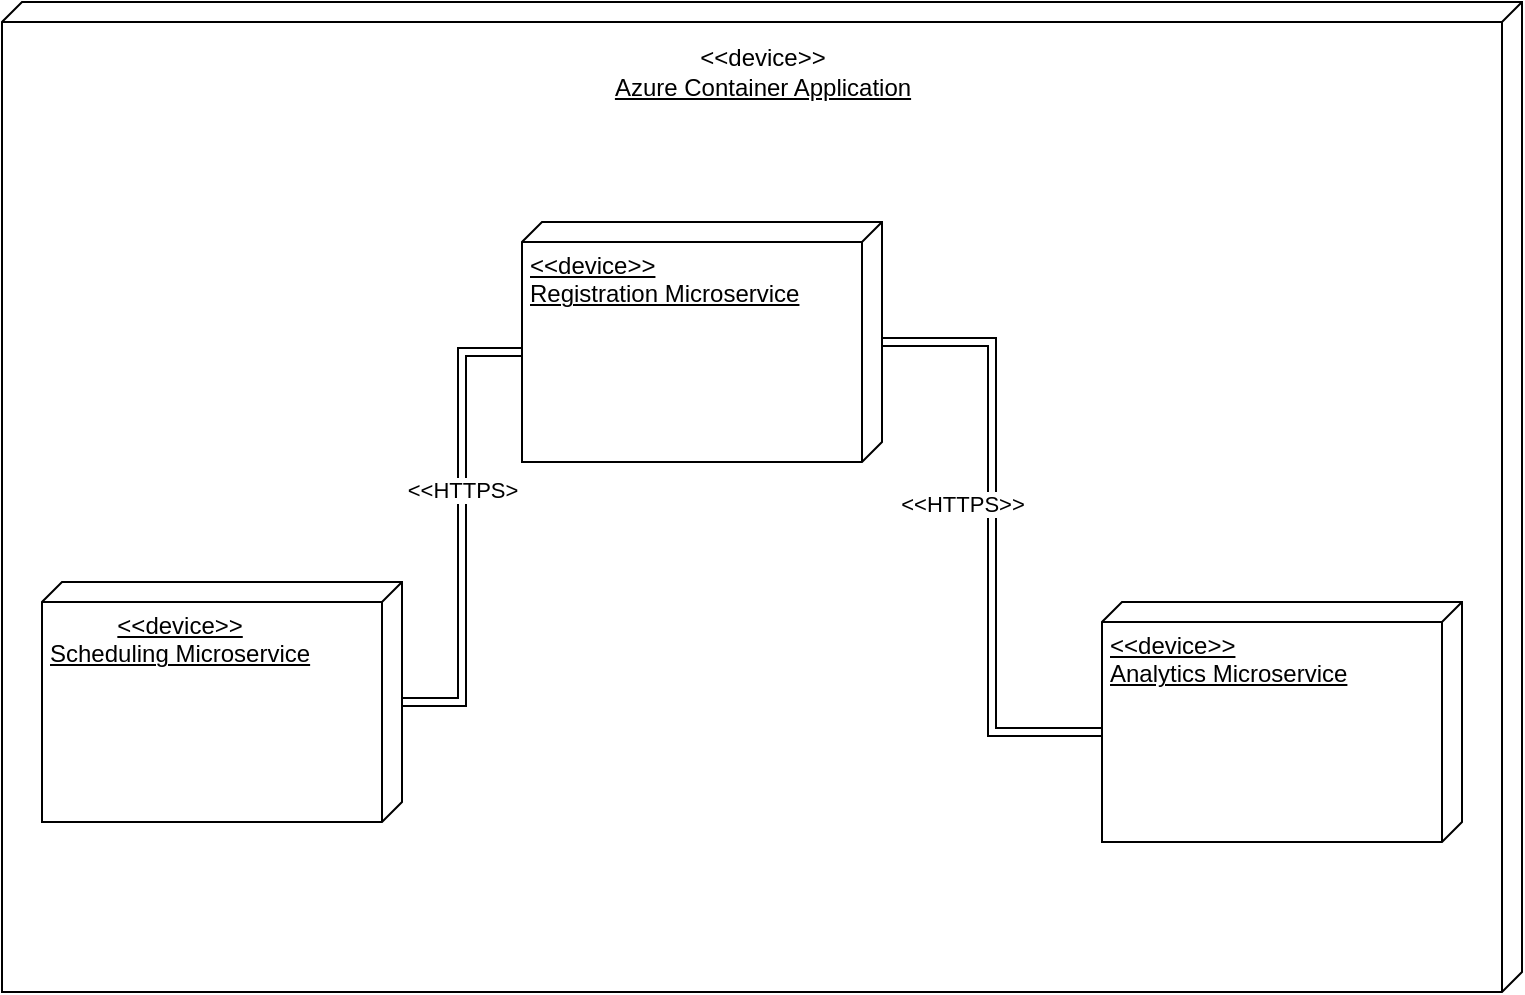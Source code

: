 <mxfile version="22.0.4" type="github">
  <diagram name="Page-1" id="_NqfBwlQ9Yb1ZlnomQ05">
    <mxGraphModel dx="994" dy="674" grid="1" gridSize="10" guides="1" tooltips="1" connect="1" arrows="1" fold="1" page="1" pageScale="1" pageWidth="827" pageHeight="1169" math="0" shadow="0">
      <root>
        <mxCell id="0" />
        <mxCell id="1" parent="0" />
        <mxCell id="_tAlikrw9c_dk1lk49dS-2" value="" style="verticalAlign=top;align=left;spacingTop=8;spacingLeft=2;spacingRight=12;shape=cube;size=10;direction=south;fontStyle=4;html=1;whiteSpace=wrap;" parent="1" vertex="1">
          <mxGeometry x="30" y="20" width="760" height="495" as="geometry" />
        </mxCell>
        <mxCell id="_tAlikrw9c_dk1lk49dS-3" value="&lt;div style=&quot;text-align: center;&quot;&gt;&lt;span style=&quot;background-color: initial;&quot;&gt;&amp;lt;&amp;lt;device&amp;gt;&amp;gt;&lt;/span&gt;&lt;/div&gt;&lt;div style=&quot;text-align: center;&quot;&gt;&lt;span style=&quot;background-color: initial;&quot;&gt;Scheduling Microservice&lt;/span&gt;&lt;/div&gt;" style="verticalAlign=top;align=left;spacingTop=8;spacingLeft=2;spacingRight=12;shape=cube;size=10;direction=south;fontStyle=4;html=1;whiteSpace=wrap;" parent="1" vertex="1">
          <mxGeometry x="50" y="310" width="180" height="120" as="geometry" />
        </mxCell>
        <mxCell id="_tAlikrw9c_dk1lk49dS-4" value="&amp;lt;&amp;lt;device&amp;gt;&amp;gt;&lt;br&gt;Registration Microservice" style="verticalAlign=top;align=left;spacingTop=8;spacingLeft=2;spacingRight=12;shape=cube;size=10;direction=south;fontStyle=4;html=1;whiteSpace=wrap;" parent="1" vertex="1">
          <mxGeometry x="290" y="130" width="180" height="120" as="geometry" />
        </mxCell>
        <mxCell id="_tAlikrw9c_dk1lk49dS-5" value="&amp;lt;&amp;lt;device&amp;gt;&amp;gt;&lt;br&gt;Analytics Microservice" style="verticalAlign=top;align=left;spacingTop=8;spacingLeft=2;spacingRight=12;shape=cube;size=10;direction=south;fontStyle=4;html=1;whiteSpace=wrap;" parent="1" vertex="1">
          <mxGeometry x="580" y="320" width="180" height="120" as="geometry" />
        </mxCell>
        <mxCell id="Avhfhtqk2JE3OwIKp2vW-1" value="&amp;lt;&amp;lt;device&amp;gt;&amp;gt;&lt;br style=&quot;border-color: var(--border-color); text-align: left;&quot;&gt;&lt;span style=&quot;text-align: left; text-decoration-line: underline;&quot;&gt;Azure Container Application&lt;/span&gt;" style="text;html=1;strokeColor=none;fillColor=none;align=center;verticalAlign=middle;whiteSpace=wrap;rounded=0;" vertex="1" parent="1">
          <mxGeometry x="322.5" y="40" width="175" height="30" as="geometry" />
        </mxCell>
        <mxCell id="Avhfhtqk2JE3OwIKp2vW-3" style="edgeStyle=orthogonalEdgeStyle;rounded=0;orthogonalLoop=1;jettySize=auto;html=1;entryX=0;entryY=0;entryDx=65;entryDy=180;entryPerimeter=0;shape=link;" edge="1" parent="1" source="_tAlikrw9c_dk1lk49dS-3" target="_tAlikrw9c_dk1lk49dS-4">
          <mxGeometry relative="1" as="geometry" />
        </mxCell>
        <mxCell id="Avhfhtqk2JE3OwIKp2vW-6" value="&amp;lt;&amp;lt;HTTPS&amp;gt;" style="edgeLabel;html=1;align=center;verticalAlign=middle;resizable=0;points=[];" vertex="1" connectable="0" parent="Avhfhtqk2JE3OwIKp2vW-3">
          <mxGeometry x="-0.305" relative="1" as="geometry">
            <mxPoint y="-55" as="offset" />
          </mxGeometry>
        </mxCell>
        <mxCell id="Avhfhtqk2JE3OwIKp2vW-4" style="edgeStyle=orthogonalEdgeStyle;rounded=0;orthogonalLoop=1;jettySize=auto;html=1;entryX=0;entryY=0;entryDx=65;entryDy=180;entryPerimeter=0;shape=link;" edge="1" parent="1" source="_tAlikrw9c_dk1lk49dS-4" target="_tAlikrw9c_dk1lk49dS-5">
          <mxGeometry relative="1" as="geometry" />
        </mxCell>
        <mxCell id="Avhfhtqk2JE3OwIKp2vW-7" value="&amp;lt;&amp;lt;HTTPS&amp;gt;&amp;gt;" style="edgeLabel;html=1;align=center;verticalAlign=middle;resizable=0;points=[];" vertex="1" connectable="0" parent="Avhfhtqk2JE3OwIKp2vW-4">
          <mxGeometry x="-0.493" y="-2" relative="1" as="geometry">
            <mxPoint x="-13" y="58" as="offset" />
          </mxGeometry>
        </mxCell>
      </root>
    </mxGraphModel>
  </diagram>
</mxfile>
